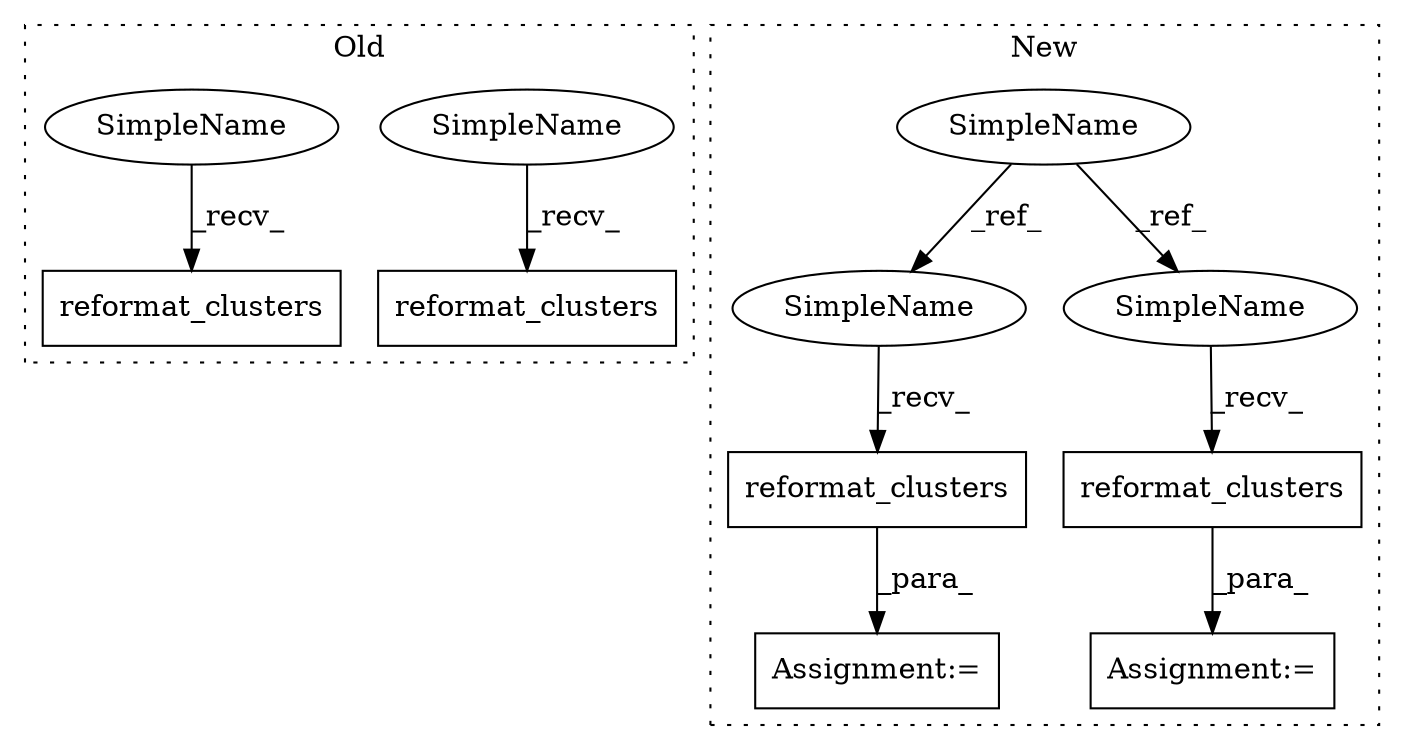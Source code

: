 digraph G {
subgraph cluster0 {
1 [label="reformat_clusters" a="32" s="21078,21104" l="18,1" shape="box"];
5 [label="reformat_clusters" a="32" s="20897,20923" l="18,1" shape="box"];
10 [label="SimpleName" a="42" s="21074" l="3" shape="ellipse"];
11 [label="SimpleName" a="42" s="20893" l="3" shape="ellipse"];
label = "Old";
style="dotted";
}
subgraph cluster1 {
2 [label="reformat_clusters" a="32" s="21267,21293" l="18,1" shape="box"];
3 [label="SimpleName" a="42" s="20458" l="3" shape="ellipse"];
4 [label="reformat_clusters" a="32" s="21479,21505" l="18,1" shape="box"];
6 [label="Assignment:=" a="7" s="21262" l="1" shape="box"];
7 [label="Assignment:=" a="7" s="21474" l="1" shape="box"];
8 [label="SimpleName" a="42" s="21475" l="3" shape="ellipse"];
9 [label="SimpleName" a="42" s="21263" l="3" shape="ellipse"];
label = "New";
style="dotted";
}
2 -> 6 [label="_para_"];
3 -> 8 [label="_ref_"];
3 -> 9 [label="_ref_"];
4 -> 7 [label="_para_"];
8 -> 4 [label="_recv_"];
9 -> 2 [label="_recv_"];
10 -> 1 [label="_recv_"];
11 -> 5 [label="_recv_"];
}